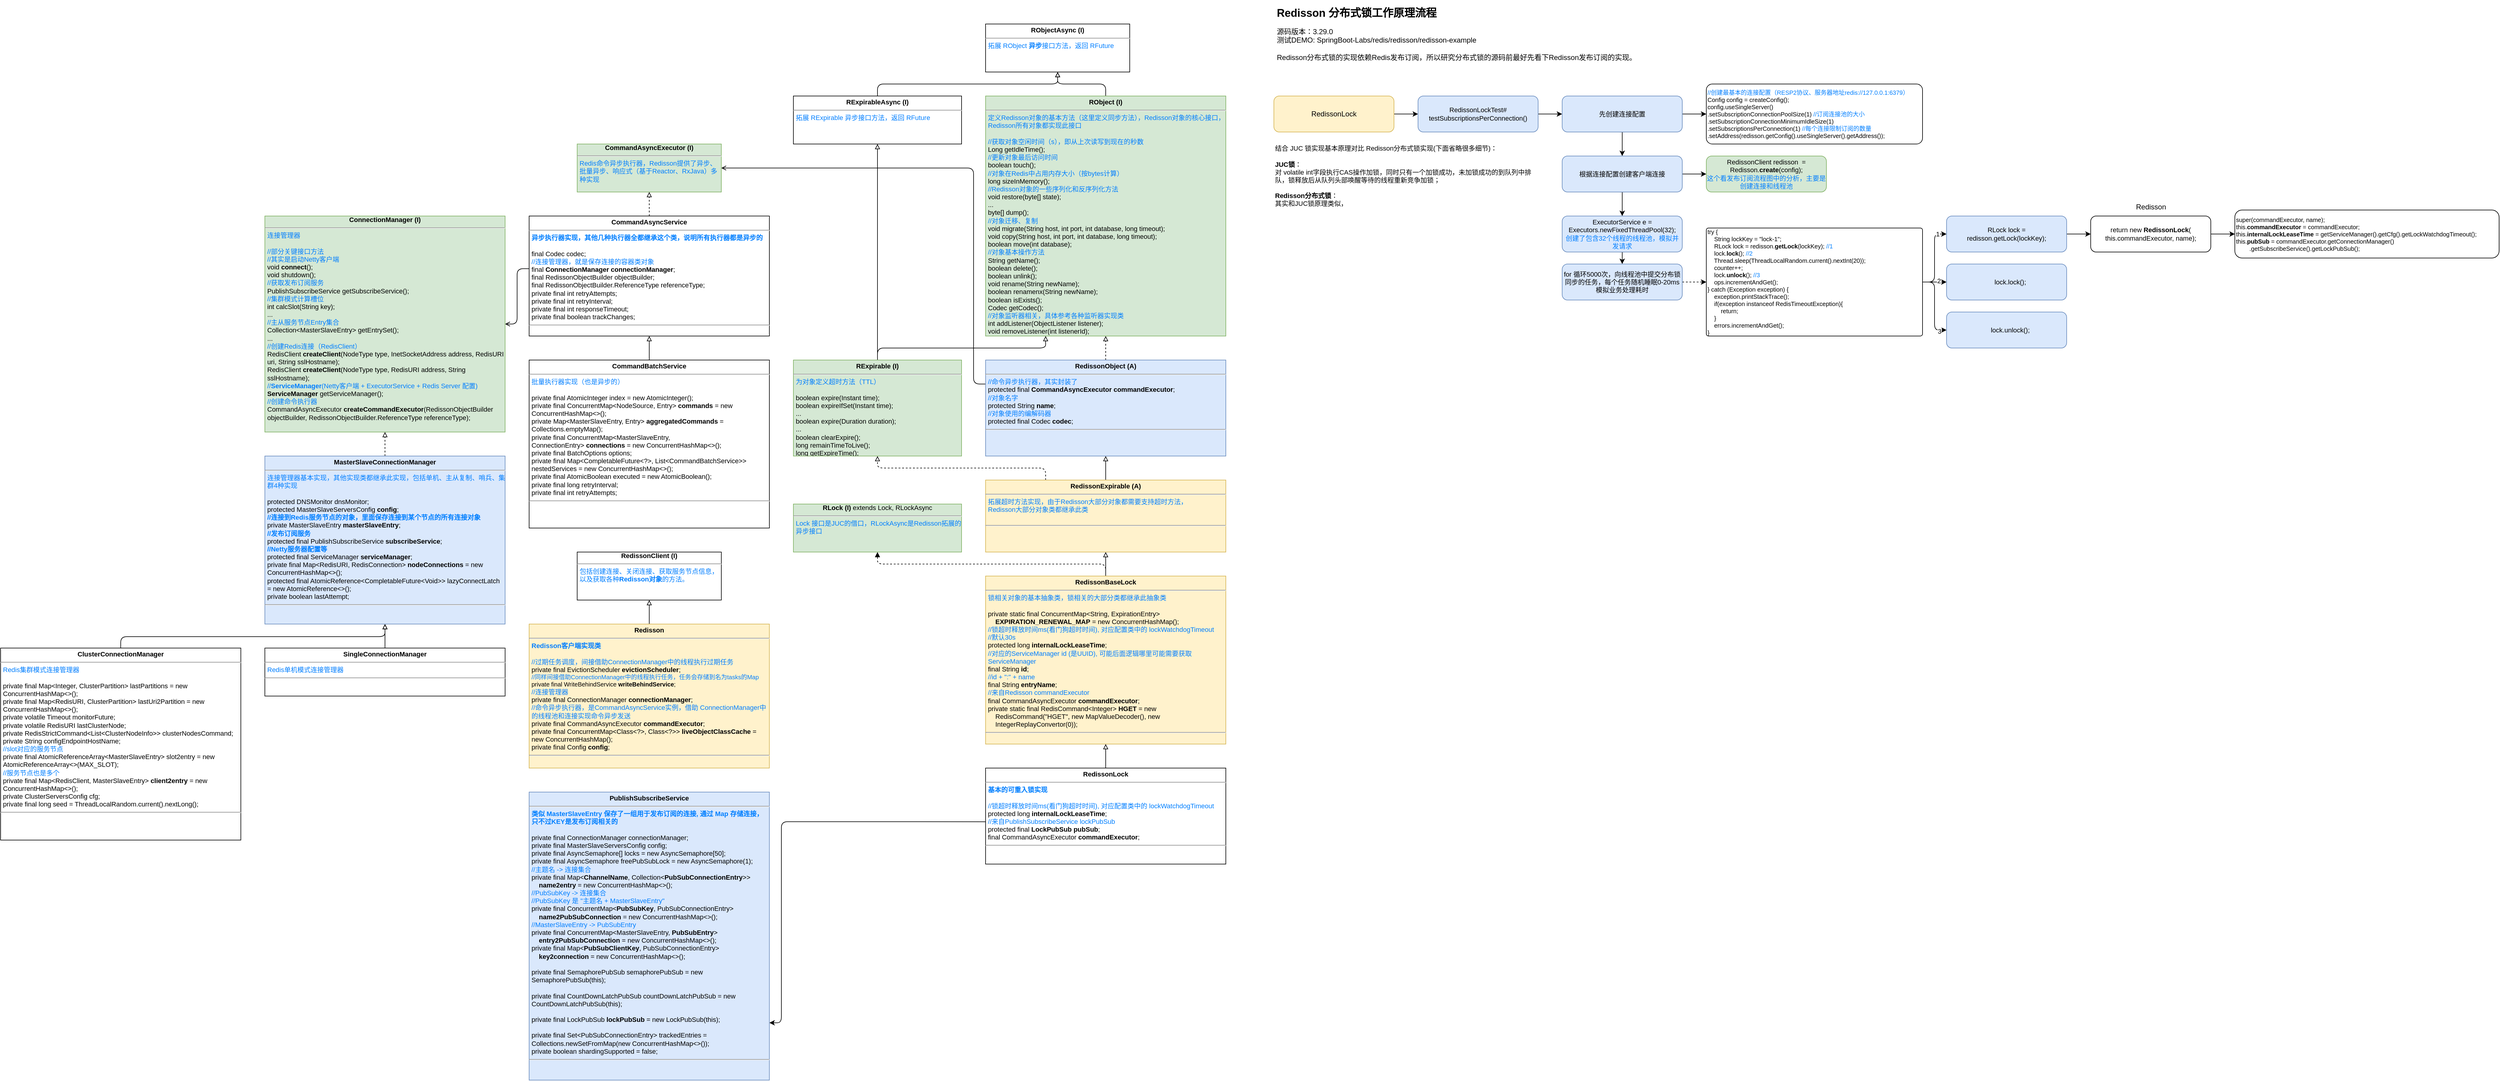 <mxfile version="21.6.5" type="device">
  <diagram name="第 1 页" id="BnpH6MyAiMC-jk9W1z5V">
    <mxGraphModel dx="3676" dy="733" grid="1" gridSize="10" guides="1" tooltips="1" connect="1" arrows="1" fold="1" page="1" pageScale="1" pageWidth="827" pageHeight="1169" math="0" shadow="0">
      <root>
        <mxCell id="0" />
        <mxCell id="1" parent="0" />
        <mxCell id="dfN3vujWDwPQzVs5uhvx-1" value="&lt;h1 style=&quot;font-size: 18px;&quot;&gt;&lt;font style=&quot;font-size: 18px;&quot;&gt;Redisson 分布式锁工作原理流程&lt;/font&gt;&lt;/h1&gt;&lt;div style=&quot;font-size: 12px;&quot;&gt;&lt;div style=&quot;&quot;&gt;&lt;font style=&quot;font-size: 12px;&quot;&gt;源码版本：3.29.0&lt;/font&gt;&lt;/div&gt;&lt;/div&gt;&lt;div style=&quot;font-size: 12px;&quot;&gt;测试DEMO: SpringBoot-Labs/redis/redisson/redisson-exampl&lt;span style=&quot;background-color: initial;&quot;&gt;e&lt;/span&gt;&lt;/div&gt;&lt;div style=&quot;font-size: 12px;&quot;&gt;&lt;span style=&quot;background-color: initial;&quot;&gt;&lt;br&gt;&lt;/span&gt;&lt;/div&gt;&lt;div style=&quot;font-size: 12px;&quot;&gt;&lt;span style=&quot;background-color: initial;&quot;&gt;Redisson分布式锁的实现依赖Redis发布订阅，所以研究分布式锁的源码前最好先看下Redisson发布订阅的实现。&lt;/span&gt;&lt;/div&gt;" style="text;html=1;strokeColor=none;fillColor=none;spacing=5;spacingTop=-20;whiteSpace=wrap;overflow=hidden;rounded=0;fontSize=16;" parent="1" vertex="1">
          <mxGeometry x="40" y="10" width="680" height="110" as="geometry" />
        </mxCell>
        <mxCell id="IO7cbxsnxIBy7bkgTzKg-3" value="" style="edgeStyle=orthogonalEdgeStyle;rounded=1;orthogonalLoop=1;jettySize=auto;html=1;fontSize=11;" parent="1" source="IO7cbxsnxIBy7bkgTzKg-1" target="IO7cbxsnxIBy7bkgTzKg-2" edge="1">
          <mxGeometry relative="1" as="geometry" />
        </mxCell>
        <mxCell id="IO7cbxsnxIBy7bkgTzKg-1" value="RedissonLock" style="rounded=1;whiteSpace=wrap;html=1;fillColor=#fff2cc;strokeColor=#d6b656;fontSize=12;" parent="1" vertex="1">
          <mxGeometry x="40" y="160" width="200" height="60" as="geometry" />
        </mxCell>
        <mxCell id="IO7cbxsnxIBy7bkgTzKg-5" value="" style="edgeStyle=orthogonalEdgeStyle;rounded=1;orthogonalLoop=1;jettySize=auto;html=1;" parent="1" source="IO7cbxsnxIBy7bkgTzKg-2" target="IO7cbxsnxIBy7bkgTzKg-4" edge="1">
          <mxGeometry relative="1" as="geometry" />
        </mxCell>
        <mxCell id="IO7cbxsnxIBy7bkgTzKg-2" value="RedissonLockTest#&lt;br style=&quot;font-size: 11px;&quot;&gt;testSubscriptionsPerConnection()" style="rounded=1;whiteSpace=wrap;html=1;fontSize=11;fillColor=#dae8fc;strokeColor=#6c8ebf;" parent="1" vertex="1">
          <mxGeometry x="280" y="160" width="200" height="60" as="geometry" />
        </mxCell>
        <mxCell id="IO7cbxsnxIBy7bkgTzKg-7" value="" style="edgeStyle=orthogonalEdgeStyle;rounded=1;orthogonalLoop=1;jettySize=auto;html=1;" parent="1" source="IO7cbxsnxIBy7bkgTzKg-4" target="IO7cbxsnxIBy7bkgTzKg-6" edge="1">
          <mxGeometry relative="1" as="geometry" />
        </mxCell>
        <mxCell id="IO7cbxsnxIBy7bkgTzKg-9" value="" style="edgeStyle=orthogonalEdgeStyle;rounded=1;orthogonalLoop=1;jettySize=auto;html=1;" parent="1" source="IO7cbxsnxIBy7bkgTzKg-4" target="IO7cbxsnxIBy7bkgTzKg-8" edge="1">
          <mxGeometry relative="1" as="geometry" />
        </mxCell>
        <mxCell id="IO7cbxsnxIBy7bkgTzKg-4" value="先创建连接配置" style="rounded=1;whiteSpace=wrap;html=1;fontSize=11;fillColor=#dae8fc;strokeColor=#6c8ebf;" parent="1" vertex="1">
          <mxGeometry x="520" y="160" width="200" height="60" as="geometry" />
        </mxCell>
        <mxCell id="IO7cbxsnxIBy7bkgTzKg-13" value="" style="edgeStyle=orthogonalEdgeStyle;rounded=1;orthogonalLoop=1;jettySize=auto;html=1;" parent="1" source="IO7cbxsnxIBy7bkgTzKg-6" target="IO7cbxsnxIBy7bkgTzKg-12" edge="1">
          <mxGeometry relative="1" as="geometry" />
        </mxCell>
        <mxCell id="IO7cbxsnxIBy7bkgTzKg-15" value="" style="edgeStyle=orthogonalEdgeStyle;rounded=1;orthogonalLoop=1;jettySize=auto;html=1;" parent="1" source="IO7cbxsnxIBy7bkgTzKg-6" target="IO7cbxsnxIBy7bkgTzKg-14" edge="1">
          <mxGeometry relative="1" as="geometry" />
        </mxCell>
        <mxCell id="IO7cbxsnxIBy7bkgTzKg-6" value="根据连接配置创建客户端连接" style="rounded=1;whiteSpace=wrap;html=1;fontSize=11;fillColor=#dae8fc;strokeColor=#6c8ebf;" parent="1" vertex="1">
          <mxGeometry x="520" y="260" width="200" height="60" as="geometry" />
        </mxCell>
        <mxCell id="IO7cbxsnxIBy7bkgTzKg-8" value="&lt;div style=&quot;font-size: 10px;&quot;&gt;&lt;font color=&quot;#007fff&quot;&gt;//创建最基本的连接配置（RESP2协议、服务器地址redis://127.0.0.1:6379）&lt;/font&gt;&lt;/div&gt;&lt;div style=&quot;font-size: 10px;&quot;&gt;Config config = createConfig();&amp;nbsp;&lt;/div&gt;&lt;div style=&quot;font-size: 10px;&quot;&gt;config.useSingleServer()&lt;/div&gt;&lt;div style=&quot;font-size: 10px;&quot;&gt;.setSubscriptionConnectionPoolSize(1) &lt;font color=&quot;#007fff&quot;&gt;//订阅连接池的大小&lt;/font&gt;&lt;/div&gt;&lt;div style=&quot;font-size: 10px;&quot;&gt;.setSubscriptionConnectionMinimumIdleSize(1)&lt;/div&gt;&lt;div style=&quot;font-size: 10px;&quot;&gt;.setSubscriptionsPerConnection(1) &lt;font color=&quot;#007fff&quot;&gt;//每个连接限制订阅的数量&lt;/font&gt;&lt;/div&gt;&lt;div style=&quot;font-size: 10px;&quot;&gt;.setAddress(redisson.getConfig().useSingleServer().getAddress());&lt;/div&gt;" style="rounded=1;whiteSpace=wrap;html=1;fontSize=10;align=left;arcSize=10;" parent="1" vertex="1">
          <mxGeometry x="760" y="140" width="360" height="100" as="geometry" />
        </mxCell>
        <mxCell id="IO7cbxsnxIBy7bkgTzKg-12" value="RedissonClient redisson&amp;nbsp; = Redisson.&lt;b&gt;create&lt;/b&gt;(config);&lt;br&gt;&lt;font color=&quot;#007fff&quot;&gt;这个看发布订阅流程图中的分析，主要是创建连接和线程池&lt;/font&gt;" style="rounded=1;whiteSpace=wrap;html=1;fontSize=11;fillColor=#d5e8d4;strokeColor=#82b366;" parent="1" vertex="1">
          <mxGeometry x="760" y="260" width="200" height="60" as="geometry" />
        </mxCell>
        <mxCell id="IO7cbxsnxIBy7bkgTzKg-17" value="" style="edgeStyle=orthogonalEdgeStyle;rounded=1;orthogonalLoop=1;jettySize=auto;html=1;" parent="1" source="IO7cbxsnxIBy7bkgTzKg-14" target="IO7cbxsnxIBy7bkgTzKg-16" edge="1">
          <mxGeometry relative="1" as="geometry" />
        </mxCell>
        <mxCell id="IO7cbxsnxIBy7bkgTzKg-14" value="ExecutorService e = Executors.newFixedThreadPool(32);&lt;br&gt;&lt;font color=&quot;#007fff&quot;&gt;创建了包含32个线程的线程池，模拟并发请求&lt;/font&gt;" style="rounded=1;whiteSpace=wrap;html=1;fontSize=11;fillColor=#dae8fc;strokeColor=#6c8ebf;" parent="1" vertex="1">
          <mxGeometry x="520" y="360" width="200" height="60" as="geometry" />
        </mxCell>
        <mxCell id="IO7cbxsnxIBy7bkgTzKg-19" style="edgeStyle=orthogonalEdgeStyle;rounded=1;orthogonalLoop=1;jettySize=auto;html=1;exitX=1;exitY=0.5;exitDx=0;exitDy=0;dashed=1;" parent="1" source="IO7cbxsnxIBy7bkgTzKg-16" target="IO7cbxsnxIBy7bkgTzKg-18" edge="1">
          <mxGeometry relative="1" as="geometry" />
        </mxCell>
        <mxCell id="IO7cbxsnxIBy7bkgTzKg-16" value="for 循环5000次，向线程池中提交分布锁同步的任务，每个任务随机睡眠0-20ms模拟业务处理耗时" style="rounded=1;whiteSpace=wrap;html=1;fontSize=11;fillColor=#dae8fc;strokeColor=#6c8ebf;" parent="1" vertex="1">
          <mxGeometry x="520" y="440" width="200" height="60" as="geometry" />
        </mxCell>
        <mxCell id="IO7cbxsnxIBy7bkgTzKg-21" value="" style="edgeStyle=orthogonalEdgeStyle;rounded=1;orthogonalLoop=1;jettySize=auto;html=1;" parent="1" source="IO7cbxsnxIBy7bkgTzKg-18" target="IO7cbxsnxIBy7bkgTzKg-22" edge="1">
          <mxGeometry relative="1" as="geometry">
            <mxPoint x="1160" y="470" as="targetPoint" />
          </mxGeometry>
        </mxCell>
        <mxCell id="IO7cbxsnxIBy7bkgTzKg-27" value="1" style="edgeLabel;html=1;align=center;verticalAlign=middle;resizable=0;points=[];" parent="IO7cbxsnxIBy7bkgTzKg-21" vertex="1" connectable="0">
          <mxGeometry x="0.75" relative="1" as="geometry">
            <mxPoint as="offset" />
          </mxGeometry>
        </mxCell>
        <mxCell id="IO7cbxsnxIBy7bkgTzKg-25" style="edgeStyle=orthogonalEdgeStyle;rounded=1;orthogonalLoop=1;jettySize=auto;html=1;exitX=1;exitY=0.5;exitDx=0;exitDy=0;entryX=0;entryY=0.5;entryDx=0;entryDy=0;" parent="1" source="IO7cbxsnxIBy7bkgTzKg-18" target="IO7cbxsnxIBy7bkgTzKg-23" edge="1">
          <mxGeometry relative="1" as="geometry" />
        </mxCell>
        <mxCell id="IO7cbxsnxIBy7bkgTzKg-28" value="2" style="edgeLabel;html=1;align=center;verticalAlign=middle;resizable=0;points=[];" parent="IO7cbxsnxIBy7bkgTzKg-25" vertex="1" connectable="0">
          <mxGeometry x="0.35" y="2" relative="1" as="geometry">
            <mxPoint as="offset" />
          </mxGeometry>
        </mxCell>
        <mxCell id="IO7cbxsnxIBy7bkgTzKg-26" style="edgeStyle=orthogonalEdgeStyle;rounded=1;orthogonalLoop=1;jettySize=auto;html=1;exitX=1;exitY=0.5;exitDx=0;exitDy=0;" parent="1" source="IO7cbxsnxIBy7bkgTzKg-18" target="IO7cbxsnxIBy7bkgTzKg-24" edge="1">
          <mxGeometry relative="1" as="geometry" />
        </mxCell>
        <mxCell id="IO7cbxsnxIBy7bkgTzKg-29" value="3" style="edgeLabel;html=1;align=center;verticalAlign=middle;resizable=0;points=[];" parent="IO7cbxsnxIBy7bkgTzKg-26" vertex="1" connectable="0">
          <mxGeometry x="0.8" y="-2" relative="1" as="geometry">
            <mxPoint as="offset" />
          </mxGeometry>
        </mxCell>
        <mxCell id="IO7cbxsnxIBy7bkgTzKg-18" value="&lt;div style=&quot;font-size: 10px;&quot;&gt;try {&lt;/div&gt;&lt;div style=&quot;font-size: 10px;&quot;&gt;&lt;span style=&quot;background-color: initial;&quot;&gt;&amp;nbsp; &amp;nbsp; String lockKey = &quot;lock-1&quot;;&lt;/span&gt;&lt;br&gt;&lt;/div&gt;&lt;div style=&quot;font-size: 10px;&quot;&gt;&amp;nbsp; &amp;nbsp; RLock lock = redisson.&lt;b&gt;getLock&lt;/b&gt;(lockKey); &lt;font color=&quot;#007fff&quot;&gt;//1&lt;/font&gt;&lt;/div&gt;&lt;div style=&quot;font-size: 10px;&quot;&gt;&amp;nbsp; &amp;nbsp; lock.&lt;b&gt;lock&lt;/b&gt;(); &lt;font color=&quot;#007fff&quot;&gt;//2&lt;/font&gt;&lt;/div&gt;&lt;div style=&quot;font-size: 10px;&quot;&gt;&amp;nbsp; &amp;nbsp; Thread.sleep(ThreadLocalRandom.current().nextInt(20));&lt;/div&gt;&lt;div style=&quot;font-size: 10px;&quot;&gt;&amp;nbsp; &amp;nbsp; counter++;&lt;/div&gt;&lt;div style=&quot;font-size: 10px;&quot;&gt;&amp;nbsp; &amp;nbsp; lock.&lt;b&gt;unlock&lt;/b&gt;(); &lt;font color=&quot;#007fff&quot;&gt;//3&lt;/font&gt;&lt;/div&gt;&lt;div style=&quot;font-size: 10px;&quot;&gt;&amp;nbsp; &amp;nbsp; ops.incrementAndGet();&lt;/div&gt;&lt;div style=&quot;font-size: 10px;&quot;&gt;} catch (Exception exception) {&lt;/div&gt;&lt;div style=&quot;font-size: 10px;&quot;&gt;&amp;nbsp; &amp;nbsp; exception.printStackTrace();&lt;/div&gt;&lt;div style=&quot;font-size: 10px;&quot;&gt;&amp;nbsp; &amp;nbsp; if(exception instanceof RedisTimeoutException){&lt;/div&gt;&lt;div style=&quot;font-size: 10px;&quot;&gt;&amp;nbsp; &amp;nbsp; &amp;nbsp; &amp;nbsp; return;&lt;/div&gt;&lt;div style=&quot;font-size: 10px;&quot;&gt;&amp;nbsp; &amp;nbsp; }&lt;/div&gt;&lt;div style=&quot;font-size: 10px;&quot;&gt;&amp;nbsp; &amp;nbsp; errors.incrementAndGet();&lt;/div&gt;&lt;div style=&quot;font-size: 10px;&quot;&gt;}&lt;/div&gt;" style="rounded=1;whiteSpace=wrap;html=1;fontSize=10;align=left;arcSize=2;" parent="1" vertex="1">
          <mxGeometry x="760" y="380" width="360" height="180" as="geometry" />
        </mxCell>
        <mxCell id="IO7cbxsnxIBy7bkgTzKg-33" value="" style="edgeStyle=orthogonalEdgeStyle;rounded=1;orthogonalLoop=1;jettySize=auto;html=1;" parent="1" source="IO7cbxsnxIBy7bkgTzKg-22" target="IO7cbxsnxIBy7bkgTzKg-32" edge="1">
          <mxGeometry relative="1" as="geometry" />
        </mxCell>
        <mxCell id="IO7cbxsnxIBy7bkgTzKg-22" value="&lt;div&gt;RLock lock = redisson.getLock(lockKey);&lt;/div&gt;" style="rounded=1;whiteSpace=wrap;html=1;fontSize=11;fillColor=#dae8fc;strokeColor=#6c8ebf;" parent="1" vertex="1">
          <mxGeometry x="1160" y="360" width="200" height="60" as="geometry" />
        </mxCell>
        <mxCell id="IO7cbxsnxIBy7bkgTzKg-23" value="&lt;div&gt;&amp;nbsp; &amp;nbsp; lock.lock();&lt;/div&gt;" style="rounded=1;whiteSpace=wrap;html=1;fontSize=11;fillColor=#dae8fc;strokeColor=#6c8ebf;" parent="1" vertex="1">
          <mxGeometry x="1160" y="440" width="200" height="60" as="geometry" />
        </mxCell>
        <mxCell id="IO7cbxsnxIBy7bkgTzKg-24" value="&lt;div&gt;&amp;nbsp; &amp;nbsp; lock.un&lt;span style=&quot;background-color: initial;&quot;&gt;lock();&lt;/span&gt;&lt;/div&gt;" style="rounded=1;whiteSpace=wrap;html=1;fontSize=11;fillColor=#dae8fc;strokeColor=#6c8ebf;" parent="1" vertex="1">
          <mxGeometry x="1160" y="520" width="200" height="60" as="geometry" />
        </mxCell>
        <mxCell id="dYNV18oPOYucMmK5HlVg-15" value="" style="edgeStyle=orthogonalEdgeStyle;rounded=0;orthogonalLoop=1;jettySize=auto;html=1;" edge="1" parent="1" source="IO7cbxsnxIBy7bkgTzKg-32" target="dYNV18oPOYucMmK5HlVg-14">
          <mxGeometry relative="1" as="geometry" />
        </mxCell>
        <mxCell id="IO7cbxsnxIBy7bkgTzKg-32" value="&lt;div&gt;return new &lt;b&gt;RedissonLock&lt;/b&gt;(&lt;br&gt;this.commandExecutor, name);&lt;/div&gt;" style="rounded=1;whiteSpace=wrap;html=1;fontSize=11;" parent="1" vertex="1">
          <mxGeometry x="1400" y="360" width="200" height="60" as="geometry" />
        </mxCell>
        <mxCell id="UIfJx8McfHb-EtYyFKPk-24" style="edgeStyle=orthogonalEdgeStyle;rounded=1;orthogonalLoop=1;jettySize=auto;html=1;exitX=0.5;exitY=0;exitDx=0;exitDy=0;endArrow=block;endFill=0;" parent="1" source="IO7cbxsnxIBy7bkgTzKg-34" target="IO7cbxsnxIBy7bkgTzKg-36" edge="1">
          <mxGeometry relative="1" as="geometry" />
        </mxCell>
        <mxCell id="dYNV18oPOYucMmK5HlVg-13" style="edgeStyle=orthogonalEdgeStyle;rounded=1;orthogonalLoop=1;jettySize=auto;html=1;exitX=0.5;exitY=0;exitDx=0;exitDy=0;entryX=0.5;entryY=1;entryDx=0;entryDy=0;dashed=1;endArrow=block;endFill=1;" edge="1" parent="1" source="IO7cbxsnxIBy7bkgTzKg-34" target="dYNV18oPOYucMmK5HlVg-12">
          <mxGeometry relative="1" as="geometry" />
        </mxCell>
        <mxCell id="IO7cbxsnxIBy7bkgTzKg-34" value="&lt;p style=&quot;margin: 4px 0px 0px; text-align: center; font-size: 11px;&quot;&gt;&lt;b style=&quot;font-size: 11px;&quot;&gt;RedissonBaseLock&lt;/b&gt;&lt;br style=&quot;font-size: 11px;&quot;&gt;&lt;/p&gt;&lt;hr style=&quot;font-size: 11px;&quot;&gt;&lt;p style=&quot;margin: 0px 0px 0px 4px; font-size: 11px;&quot;&gt;&lt;font color=&quot;#007fff&quot;&gt;锁相关对象的基本抽象类，锁相关的大部分类都继承此抽象类&lt;/font&gt;&lt;/p&gt;&lt;p style=&quot;margin: 0px 0px 0px 4px; font-size: 11px;&quot;&gt;&lt;br&gt;&lt;/p&gt;&lt;p style=&quot;margin: 0px 0px 0px 4px; font-size: 11px;&quot;&gt;private static final ConcurrentMap&amp;lt;String, ExpirationEntry&amp;gt; &lt;span style=&quot;&quot;&gt;&lt;span style=&quot;&quot;&gt;&amp;nbsp;&amp;nbsp;&amp;nbsp;&amp;nbsp;&lt;/span&gt;&lt;/span&gt;&lt;b&gt;EXPIRATION_RENEWAL_MAP&lt;/b&gt; = new ConcurrentHashMap();&lt;/p&gt;&lt;p style=&quot;margin: 0px 0px 0px 4px;&quot;&gt;&lt;font color=&quot;#007fff&quot;&gt;//锁超时释放时间ms(看门狗超时时间), 对应配置类中的 lockWatchdogTimeout&lt;/font&gt;&lt;/p&gt;&lt;p style=&quot;margin: 0px 0px 0px 4px;&quot;&gt;&lt;font color=&quot;#007fff&quot;&gt;//默认30s&lt;/font&gt;&lt;/p&gt;&lt;p style=&quot;margin: 0px 0px 0px 4px; font-size: 11px;&quot;&gt;protected long &lt;b&gt;internalLockLeaseTime&lt;/b&gt;;&lt;/p&gt;&lt;p style=&quot;margin: 0px 0px 0px 4px; font-size: 11px;&quot;&gt;&lt;font color=&quot;#007fff&quot;&gt;//对应的ServiceManager id (是UUID), 可能后面逻辑哪里可能需要获取ServiceManager&lt;/font&gt;&lt;/p&gt;&lt;p style=&quot;margin: 0px 0px 0px 4px; font-size: 11px;&quot;&gt;final String &lt;b&gt;id&lt;/b&gt;;&lt;/p&gt;&lt;p style=&quot;margin: 0px 0px 0px 4px; font-size: 11px;&quot;&gt;&lt;font color=&quot;#007fff&quot;&gt;//id + &quot;:&quot; + name&lt;/font&gt;&lt;/p&gt;&lt;p style=&quot;margin: 0px 0px 0px 4px; font-size: 11px;&quot;&gt;final String &lt;b&gt;entryName&lt;/b&gt;;&lt;/p&gt;&lt;p style=&quot;margin: 0px 0px 0px 4px; font-size: 11px;&quot;&gt;&lt;font color=&quot;#007fff&quot;&gt;//来自Redisson commandExecutor&lt;/font&gt;&lt;/p&gt;&lt;p style=&quot;margin: 0px 0px 0px 4px; font-size: 11px;&quot;&gt;final CommandAsyncExecutor &lt;b&gt;commandExecutor&lt;/b&gt;;&lt;/p&gt;&lt;p style=&quot;margin: 0px 0px 0px 4px; font-size: 11px;&quot;&gt;private static final RedisCommand&amp;lt;Integer&amp;gt; &lt;b&gt;HGET&lt;/b&gt; = new &lt;span style=&quot;&quot;&gt;&lt;span style=&quot;&quot;&gt;&amp;nbsp;&amp;nbsp;&amp;nbsp;&amp;nbsp;&lt;/span&gt;&lt;/span&gt;RedisCommand(&quot;HGET&quot;, new MapValueDecoder(), new &lt;span style=&quot;&quot;&gt;&lt;span style=&quot;&quot;&gt;&amp;nbsp;&amp;nbsp;&amp;nbsp;&amp;nbsp;&lt;/span&gt;&lt;/span&gt;IntegerReplayConvertor(0));&lt;/p&gt;&lt;hr style=&quot;font-size: 11px;&quot;&gt;&lt;p style=&quot;margin: 0px 0px 0px 4px; font-size: 11px;&quot;&gt;&lt;br style=&quot;font-size: 11px;&quot;&gt;&lt;/p&gt;" style="verticalAlign=top;align=left;overflow=fill;fontSize=11;fontFamily=Helvetica;html=1;whiteSpace=wrap;fillColor=#fff2cc;strokeColor=#d6b656;" parent="1" vertex="1">
          <mxGeometry x="-440" y="960" width="400" height="280" as="geometry" />
        </mxCell>
        <mxCell id="UIfJx8McfHb-EtYyFKPk-25" style="edgeStyle=orthogonalEdgeStyle;rounded=1;orthogonalLoop=1;jettySize=auto;html=1;exitX=0.5;exitY=0;exitDx=0;exitDy=0;endArrow=block;endFill=0;" parent="1" source="IO7cbxsnxIBy7bkgTzKg-35" target="IO7cbxsnxIBy7bkgTzKg-34" edge="1">
          <mxGeometry relative="1" as="geometry" />
        </mxCell>
        <mxCell id="dYNV18oPOYucMmK5HlVg-17" style="edgeStyle=orthogonalEdgeStyle;rounded=1;orthogonalLoop=1;jettySize=auto;html=1;exitX=0.004;exitY=0.559;exitDx=0;exitDy=0;entryX=1;entryY=0.801;entryDx=0;entryDy=0;entryPerimeter=0;exitPerimeter=0;" edge="1" parent="1" source="IO7cbxsnxIBy7bkgTzKg-35" target="dYNV18oPOYucMmK5HlVg-16">
          <mxGeometry relative="1" as="geometry">
            <Array as="points">
              <mxPoint x="-780" y="1369" />
              <mxPoint x="-780" y="1705" />
            </Array>
          </mxGeometry>
        </mxCell>
        <mxCell id="IO7cbxsnxIBy7bkgTzKg-35" value="&lt;p style=&quot;margin: 4px 0px 0px; text-align: center; font-size: 11px;&quot;&gt;&lt;b style=&quot;font-size: 11px;&quot;&gt;RedissonLock&lt;/b&gt;&lt;br style=&quot;font-size: 11px;&quot;&gt;&lt;/p&gt;&lt;hr style=&quot;font-size: 11px;&quot;&gt;&lt;p style=&quot;margin: 0px 0px 0px 4px; font-size: 11px;&quot;&gt;&lt;font color=&quot;#007fff&quot;&gt;&lt;b&gt;基本的可重入锁实现&lt;/b&gt;&lt;/font&gt;&lt;/p&gt;&lt;p style=&quot;margin: 0px 0px 0px 4px; font-size: 11px;&quot;&gt;&lt;br&gt;&lt;/p&gt;&lt;p style=&quot;margin: 0px 0px 0px 4px;&quot;&gt;&lt;font color=&quot;#007fff&quot;&gt;//锁超时释放时间ms(看门狗超时时间), 对应配置类中的 lockWatchdogTimeout&lt;/font&gt;&lt;/p&gt;&lt;p style=&quot;margin: 0px 0px 0px 4px; font-size: 11px;&quot;&gt;protected long &lt;b style=&quot;background-color: initial;&quot;&gt;internalLockLeaseTime&lt;/b&gt;&lt;span style=&quot;background-color: initial;&quot;&gt;;&lt;/span&gt;&lt;br&gt;&lt;/p&gt;&lt;p style=&quot;margin: 0px 0px 0px 4px; font-size: 11px;&quot;&gt;&lt;span style=&quot;background-color: initial;&quot;&gt;&lt;font color=&quot;#007fff&quot;&gt;//来自PublishSubscribeService lockPubSub&lt;/font&gt;&lt;/span&gt;&lt;/p&gt;&lt;p style=&quot;margin: 0px 0px 0px 4px; font-size: 11px;&quot;&gt;protected final &lt;b&gt;LockPubSub&lt;/b&gt; &lt;b&gt;pubSub&lt;/b&gt;;&lt;/p&gt;&lt;p style=&quot;margin: 0px 0px 0px 4px; font-size: 11px;&quot;&gt;final CommandAsyncExecutor &lt;b&gt;commandExecutor&lt;/b&gt;;&lt;/p&gt;&lt;hr style=&quot;font-size: 11px;&quot;&gt;&lt;p style=&quot;margin: 0px 0px 0px 4px; font-size: 11px;&quot;&gt;&lt;br style=&quot;font-size: 11px;&quot;&gt;&lt;/p&gt;" style="verticalAlign=top;align=left;overflow=fill;fontSize=11;fontFamily=Helvetica;html=1;whiteSpace=wrap;" parent="1" vertex="1">
          <mxGeometry x="-440" y="1280" width="400" height="160" as="geometry" />
        </mxCell>
        <mxCell id="UIfJx8McfHb-EtYyFKPk-6" style="edgeStyle=orthogonalEdgeStyle;rounded=1;orthogonalLoop=1;jettySize=auto;html=1;exitX=0.5;exitY=0;exitDx=0;exitDy=0;entryX=0.5;entryY=1;entryDx=0;entryDy=0;endArrow=block;endFill=0;fontSize=11;" parent="1" source="IO7cbxsnxIBy7bkgTzKg-36" target="IO7cbxsnxIBy7bkgTzKg-37" edge="1">
          <mxGeometry relative="1" as="geometry" />
        </mxCell>
        <mxCell id="UIfJx8McfHb-EtYyFKPk-7" style="edgeStyle=orthogonalEdgeStyle;rounded=1;orthogonalLoop=1;jettySize=auto;html=1;exitX=0.25;exitY=0;exitDx=0;exitDy=0;endArrow=block;endFill=0;dashed=1;fontSize=11;entryX=0.5;entryY=1;entryDx=0;entryDy=0;" parent="1" source="IO7cbxsnxIBy7bkgTzKg-36" target="IO7cbxsnxIBy7bkgTzKg-42" edge="1">
          <mxGeometry relative="1" as="geometry">
            <Array as="points">
              <mxPoint x="-340" y="780" />
              <mxPoint x="-620" y="780" />
            </Array>
          </mxGeometry>
        </mxCell>
        <mxCell id="IO7cbxsnxIBy7bkgTzKg-36" value="&lt;p style=&quot;margin: 4px 0px 0px; text-align: center; font-size: 11px;&quot;&gt;&lt;b style=&quot;font-size: 11px;&quot;&gt;RedissonExpirable (A)&lt;/b&gt;&lt;br style=&quot;font-size: 11px;&quot;&gt;&lt;/p&gt;&lt;hr style=&quot;font-size: 11px;&quot;&gt;&lt;p style=&quot;margin: 0px 0px 0px 4px; font-size: 11px;&quot;&gt;&lt;span style=&quot;color: rgb(0, 127, 255); background-color: initial;&quot;&gt;拓展超时方法实现，由于Redisson大部分对象都需要支持超时方法，&lt;/span&gt;&lt;/p&gt;&lt;p style=&quot;margin: 0px 0px 0px 4px; font-size: 11px;&quot;&gt;&lt;span style=&quot;color: rgb(0, 127, 255); background-color: initial;&quot;&gt;Redisson大部分对象类都继承此类&lt;/span&gt;&lt;/p&gt;&lt;div style=&quot;font-size: 11px;&quot;&gt;&lt;br style=&quot;font-size: 11px;&quot;&gt;&lt;/div&gt;&lt;hr style=&quot;font-size: 11px;&quot;&gt;&lt;p style=&quot;margin: 0px 0px 0px 4px; font-size: 11px;&quot;&gt;&lt;br style=&quot;font-size: 11px;&quot;&gt;&lt;/p&gt;" style="verticalAlign=top;align=left;overflow=fill;fontSize=11;fontFamily=Helvetica;html=1;whiteSpace=wrap;fillColor=#fff2cc;strokeColor=#d6b656;" parent="1" vertex="1">
          <mxGeometry x="-440" y="800" width="400" height="120" as="geometry" />
        </mxCell>
        <mxCell id="UIfJx8McfHb-EtYyFKPk-5" style="edgeStyle=orthogonalEdgeStyle;rounded=1;orthogonalLoop=1;jettySize=auto;html=1;exitX=0.5;exitY=0;exitDx=0;exitDy=0;endArrow=block;endFill=0;dashed=1;fontSize=11;" parent="1" source="IO7cbxsnxIBy7bkgTzKg-37" target="IO7cbxsnxIBy7bkgTzKg-39" edge="1">
          <mxGeometry relative="1" as="geometry" />
        </mxCell>
        <mxCell id="UIfJx8McfHb-EtYyFKPk-12" style="edgeStyle=orthogonalEdgeStyle;rounded=1;orthogonalLoop=1;jettySize=auto;html=1;exitX=0;exitY=0.25;exitDx=0;exitDy=0;entryX=1;entryY=0.5;entryDx=0;entryDy=0;endArrow=open;endFill=0;" parent="1" source="IO7cbxsnxIBy7bkgTzKg-37" target="UIfJx8McfHb-EtYyFKPk-9" edge="1">
          <mxGeometry relative="1" as="geometry">
            <Array as="points">
              <mxPoint x="-460" y="640" />
              <mxPoint x="-460" y="280" />
            </Array>
          </mxGeometry>
        </mxCell>
        <mxCell id="IO7cbxsnxIBy7bkgTzKg-37" value="&lt;p style=&quot;margin: 4px 0px 0px; text-align: center; font-size: 11px;&quot;&gt;&lt;b style=&quot;font-size: 11px;&quot;&gt;RedissonObject (A)&lt;/b&gt;&lt;br style=&quot;font-size: 11px;&quot;&gt;&lt;/p&gt;&lt;hr style=&quot;font-size: 11px;&quot;&gt;&lt;p style=&quot;margin: 0px 0px 0px 4px; font-size: 11px;&quot;&gt;&lt;font color=&quot;#007fff&quot;&gt;//命令异步执行器，其实封装了&lt;/font&gt;&lt;/p&gt;&lt;p style=&quot;margin: 0px 0px 0px 4px; font-size: 11px;&quot;&gt;protected final &lt;b&gt;CommandAsyncExecutor&lt;/b&gt; &lt;b&gt;commandExecutor&lt;/b&gt;;&lt;/p&gt;&lt;p style=&quot;margin: 0px 0px 0px 4px; font-size: 11px;&quot;&gt;&lt;font color=&quot;#007fff&quot;&gt;//对象名字&lt;/font&gt;&lt;/p&gt;&lt;p style=&quot;margin: 0px 0px 0px 4px; font-size: 11px;&quot;&gt;protected String &lt;b&gt;name&lt;/b&gt;;&lt;/p&gt;&lt;p style=&quot;margin: 0px 0px 0px 4px; font-size: 11px;&quot;&gt;&lt;font color=&quot;#007fff&quot;&gt;//对象使用的编解码器&lt;/font&gt;&lt;/p&gt;&lt;p style=&quot;margin: 0px 0px 0px 4px; font-size: 11px;&quot;&gt;protected final Codec &lt;b&gt;codec&lt;/b&gt;;&lt;/p&gt;&lt;hr style=&quot;font-size: 11px;&quot;&gt;&lt;p style=&quot;margin: 0px 0px 0px 4px; font-size: 11px;&quot;&gt;&lt;br style=&quot;font-size: 11px;&quot;&gt;&lt;/p&gt;" style="verticalAlign=top;align=left;overflow=fill;fontSize=11;fontFamily=Helvetica;html=1;whiteSpace=wrap;fillColor=#dae8fc;strokeColor=#6c8ebf;" parent="1" vertex="1">
          <mxGeometry x="-440" y="600" width="400" height="160" as="geometry" />
        </mxCell>
        <mxCell id="UIfJx8McfHb-EtYyFKPk-3" style="edgeStyle=orthogonalEdgeStyle;rounded=1;orthogonalLoop=1;jettySize=auto;html=1;exitX=0.5;exitY=0;exitDx=0;exitDy=0;entryX=0.5;entryY=1;entryDx=0;entryDy=0;endArrow=block;endFill=0;fontSize=11;" parent="1" source="IO7cbxsnxIBy7bkgTzKg-39" target="IO7cbxsnxIBy7bkgTzKg-40" edge="1">
          <mxGeometry relative="1" as="geometry" />
        </mxCell>
        <mxCell id="IO7cbxsnxIBy7bkgTzKg-39" value="&lt;p style=&quot;margin: 4px 0px 0px; text-align: center; font-size: 11px;&quot;&gt;&lt;b style=&quot;font-size: 11px;&quot;&gt;RObject (I)&lt;/b&gt;&lt;br style=&quot;font-size: 11px;&quot;&gt;&lt;/p&gt;&lt;hr style=&quot;font-size: 11px;&quot;&gt;&lt;p style=&quot;margin: 0px 0px 0px 4px; font-size: 11px;&quot;&gt;&lt;font color=&quot;#007fff&quot;&gt;定义Redisson对象的基本方法（这里定义同步方法），Redisson对象的核心接口，Redisson所有对象都实现此接口&lt;br&gt;&lt;/font&gt;&lt;/p&gt;&lt;p style=&quot;margin: 0px 0px 0px 4px; font-size: 11px;&quot;&gt;&lt;font color=&quot;#007fff&quot;&gt;&lt;br&gt;&lt;/font&gt;&lt;/p&gt;&lt;p style=&quot;margin: 0px 0px 0px 4px; font-size: 11px;&quot;&gt;&lt;font color=&quot;#007fff&quot;&gt;//获取对象空闲时间（s），即从上次读写到现在的秒数&lt;/font&gt;&lt;/p&gt;&lt;p style=&quot;margin: 0px 0px 0px 4px;&quot;&gt;Long getIdleTime();&lt;br&gt;&lt;/p&gt;&lt;p style=&quot;margin: 0px 0px 0px 4px;&quot;&gt;&lt;font color=&quot;#007fff&quot;&gt;//更新对象最后访问时间&lt;/font&gt;&lt;/p&gt;&lt;p style=&quot;margin: 0px 0px 0px 4px;&quot;&gt;boolean touch();&lt;br&gt;&lt;/p&gt;&lt;p style=&quot;margin: 0px 0px 0px 4px;&quot;&gt;&lt;font color=&quot;#007fff&quot;&gt;//对象在Redis中占用内存大小（按bytes计算）&lt;/font&gt;&lt;/p&gt;&lt;p style=&quot;margin: 0px 0px 0px 4px;&quot;&gt;long sizeInMemory();&lt;br&gt;&lt;/p&gt;&lt;p style=&quot;margin: 0px 0px 0px 4px;&quot;&gt;&lt;font color=&quot;#007fff&quot;&gt;//Redisson对象的一些序列化和反序列化方法&lt;/font&gt;&lt;/p&gt;&lt;p style=&quot;margin: 0px 0px 0px 4px;&quot;&gt;void restore(byte[] state);&lt;/p&gt;&lt;p style=&quot;margin: 0px 0px 0px 4px;&quot;&gt;...&lt;/p&gt;&lt;p style=&quot;margin: 0px 0px 0px 4px;&quot;&gt;byte[] dump();&lt;br&gt;&lt;/p&gt;&lt;p style=&quot;margin: 0px 0px 0px 4px;&quot;&gt;&lt;font color=&quot;#007fff&quot;&gt;//对象迁移、复制&lt;/font&gt;&lt;/p&gt;&lt;p style=&quot;margin: 0px 0px 0px 4px;&quot;&gt;void migrate(String host, int port, int database, long timeout);&lt;br&gt;&lt;/p&gt;&lt;p style=&quot;margin: 0px 0px 0px 4px;&quot;&gt;void copy(String host, int port, int database, long timeout);&lt;br&gt;&lt;/p&gt;&lt;p style=&quot;margin: 0px 0px 0px 4px;&quot;&gt;boolean move(int database);&lt;br style=&quot;font-size: 11px;&quot;&gt;&lt;/p&gt;&lt;p style=&quot;margin: 0px 0px 0px 4px;&quot;&gt;&lt;font color=&quot;#007fff&quot;&gt;//对象基本操作方法&lt;/font&gt;&lt;/p&gt;&lt;p style=&quot;margin: 0px 0px 0px 4px;&quot;&gt;String getName();&lt;br&gt;&lt;/p&gt;&lt;p style=&quot;margin: 0px 0px 0px 4px;&quot;&gt;boolean delete();&lt;br&gt;&lt;/p&gt;&lt;p style=&quot;margin: 0px 0px 0px 4px;&quot;&gt;boolean unlink();&lt;br&gt;&lt;/p&gt;&lt;p style=&quot;margin: 0px 0px 0px 4px;&quot;&gt;void rename(String newName);&lt;br&gt;&lt;/p&gt;&lt;p style=&quot;margin: 0px 0px 0px 4px;&quot;&gt;boolean renamenx(String newName);&lt;br&gt;&lt;/p&gt;&lt;p style=&quot;margin: 0px 0px 0px 4px;&quot;&gt;boolean isExists();&lt;br&gt;&lt;/p&gt;&lt;p style=&quot;margin: 0px 0px 0px 4px;&quot;&gt;Codec getCodec();&lt;br&gt;&lt;/p&gt;&lt;p style=&quot;margin: 0px 0px 0px 4px;&quot;&gt;&lt;font color=&quot;#007fff&quot;&gt;//对象监听器相关，具体参考各种监听器实现类&lt;/font&gt;&lt;/p&gt;&lt;p style=&quot;margin: 0px 0px 0px 4px;&quot;&gt;int addListener(ObjectListener listener);&lt;br&gt;&lt;/p&gt;&lt;p style=&quot;margin: 0px 0px 0px 4px;&quot;&gt;void removeListener(int listenerId);&lt;br&gt;&lt;/p&gt;" style="verticalAlign=top;align=left;overflow=fill;fontSize=11;fontFamily=Helvetica;html=1;whiteSpace=wrap;fillColor=#d5e8d4;strokeColor=#82b366;" parent="1" vertex="1">
          <mxGeometry x="-440" y="160" width="400" height="400" as="geometry" />
        </mxCell>
        <mxCell id="IO7cbxsnxIBy7bkgTzKg-40" value="&lt;p style=&quot;margin: 4px 0px 0px; text-align: center; font-size: 11px;&quot;&gt;&lt;b style=&quot;font-size: 11px;&quot;&gt;RObjectAsync (I)&lt;/b&gt;&lt;br style=&quot;font-size: 11px;&quot;&gt;&lt;/p&gt;&lt;hr style=&quot;font-size: 11px;&quot;&gt;&lt;p style=&quot;margin: 0px 0px 0px 4px; font-size: 11px;&quot;&gt;&lt;font color=&quot;#007fff&quot; style=&quot;font-size: 11px;&quot;&gt;拓展 RObject&amp;nbsp;&lt;b&gt;异步&lt;/b&gt;接口方法，返回 RFuture&lt;/font&gt;&lt;/p&gt;&lt;p style=&quot;margin: 0px 0px 0px 4px; font-size: 11px;&quot;&gt;&lt;br style=&quot;font-size: 11px;&quot;&gt;&lt;/p&gt;&lt;p style=&quot;margin: 0px 0px 0px 4px; font-size: 11px;&quot;&gt;&lt;br&gt;&lt;/p&gt;" style="verticalAlign=top;align=left;overflow=fill;fontSize=11;fontFamily=Helvetica;html=1;whiteSpace=wrap;" parent="1" vertex="1">
          <mxGeometry x="-440" y="40" width="240" height="80" as="geometry" />
        </mxCell>
        <mxCell id="UIfJx8McfHb-EtYyFKPk-1" style="edgeStyle=orthogonalEdgeStyle;rounded=1;orthogonalLoop=1;jettySize=auto;html=1;exitX=0.5;exitY=0;exitDx=0;exitDy=0;endArrow=block;endFill=0;fontSize=11;" parent="1" source="IO7cbxsnxIBy7bkgTzKg-41" target="IO7cbxsnxIBy7bkgTzKg-40" edge="1">
          <mxGeometry relative="1" as="geometry" />
        </mxCell>
        <mxCell id="IO7cbxsnxIBy7bkgTzKg-41" value="&lt;p style=&quot;margin: 4px 0px 0px; text-align: center; font-size: 11px;&quot;&gt;&lt;b style=&quot;font-size: 11px;&quot;&gt;RExpirableAsync (I)&lt;/b&gt;&lt;br style=&quot;font-size: 11px;&quot;&gt;&lt;/p&gt;&lt;hr style=&quot;font-size: 11px;&quot;&gt;&lt;p style=&quot;margin: 0px 0px 0px 4px; font-size: 11px;&quot;&gt;&lt;font color=&quot;#007fff&quot;&gt;拓展 RExpirable 异步接口方法，返回 RFuture&lt;/font&gt;&lt;/p&gt;" style="verticalAlign=top;align=left;overflow=fill;fontSize=11;fontFamily=Helvetica;html=1;whiteSpace=wrap;" parent="1" vertex="1">
          <mxGeometry x="-760" y="160" width="280" height="80" as="geometry" />
        </mxCell>
        <mxCell id="UIfJx8McfHb-EtYyFKPk-4" style="edgeStyle=orthogonalEdgeStyle;rounded=1;orthogonalLoop=1;jettySize=auto;html=1;exitX=0.5;exitY=0;exitDx=0;exitDy=0;endArrow=block;endFill=0;fontSize=11;" parent="1" source="IO7cbxsnxIBy7bkgTzKg-42" target="IO7cbxsnxIBy7bkgTzKg-41" edge="1">
          <mxGeometry relative="1" as="geometry" />
        </mxCell>
        <mxCell id="UIfJx8McfHb-EtYyFKPk-8" style="edgeStyle=orthogonalEdgeStyle;rounded=1;orthogonalLoop=1;jettySize=auto;html=1;exitX=0.5;exitY=0;exitDx=0;exitDy=0;entryX=0.25;entryY=1;entryDx=0;entryDy=0;endArrow=block;endFill=0;" parent="1" source="IO7cbxsnxIBy7bkgTzKg-42" target="IO7cbxsnxIBy7bkgTzKg-39" edge="1">
          <mxGeometry relative="1" as="geometry" />
        </mxCell>
        <mxCell id="IO7cbxsnxIBy7bkgTzKg-42" value="&lt;p style=&quot;margin: 4px 0px 0px; text-align: center; font-size: 11px;&quot;&gt;&lt;b style=&quot;font-size: 11px;&quot;&gt;RExpirable (I)&lt;/b&gt;&lt;br style=&quot;font-size: 11px;&quot;&gt;&lt;/p&gt;&lt;hr style=&quot;font-size: 11px;&quot;&gt;&lt;p style=&quot;margin: 0px 0px 0px 4px; font-size: 11px;&quot;&gt;&lt;font color=&quot;#007fff&quot;&gt;为对象定义超时方法（TTL）&lt;/font&gt;&lt;/p&gt;&lt;p style=&quot;margin: 0px 0px 0px 4px; font-size: 11px;&quot;&gt;&lt;br style=&quot;font-size: 11px;&quot;&gt;&lt;/p&gt;&lt;p style=&quot;margin: 0px 0px 0px 4px;&quot;&gt;boolean expire(Instant time);&lt;br&gt;&lt;/p&gt;&lt;p style=&quot;margin: 0px 0px 0px 4px;&quot;&gt;boolean expireIfSet(Instant time);&lt;br&gt;&lt;/p&gt;&lt;p style=&quot;margin: 0px 0px 0px 4px;&quot;&gt;...&lt;/p&gt;&lt;p style=&quot;margin: 0px 0px 0px 4px;&quot;&gt;boolean expire(Duration duration);&lt;br&gt;&lt;/p&gt;&lt;p style=&quot;margin: 0px 0px 0px 4px;&quot;&gt;...&lt;/p&gt;&lt;p style=&quot;margin: 0px 0px 0px 4px;&quot;&gt;boolean clearExpire();&lt;br&gt;&lt;/p&gt;&lt;p style=&quot;margin: 0px 0px 0px 4px;&quot;&gt;long remainTimeToLive();&lt;br&gt;&lt;/p&gt;&lt;p style=&quot;margin: 0px 0px 0px 4px;&quot;&gt;long getExpireTime();&lt;br&gt;&lt;/p&gt;" style="verticalAlign=top;align=left;overflow=fill;fontSize=11;fontFamily=Helvetica;html=1;whiteSpace=wrap;fillColor=#d5e8d4;strokeColor=#82b366;" parent="1" vertex="1">
          <mxGeometry x="-760" y="600" width="280" height="160" as="geometry" />
        </mxCell>
        <mxCell id="UIfJx8McfHb-EtYyFKPk-9" value="&lt;div style=&quot;text-align: center;&quot;&gt;&lt;b&gt;CommandAsyncExecutor&lt;/b&gt;&lt;b style=&quot;background-color: initial;&quot;&gt;&amp;nbsp;(I)&lt;/b&gt;&lt;/div&gt;&lt;hr style=&quot;font-size: 11px;&quot;&gt;&lt;p style=&quot;margin: 0px 0px 0px 4px; font-size: 11px;&quot;&gt;&lt;font color=&quot;#007fff&quot;&gt;Redis命令异步执行器，Redisson提供了异步、批量异步、响应式（基于Reactor、RxJava）多种实现&lt;/font&gt;&lt;/p&gt;" style="verticalAlign=top;align=left;overflow=fill;fontSize=11;fontFamily=Helvetica;html=1;whiteSpace=wrap;fillColor=#d5e8d4;strokeColor=#82b366;" parent="1" vertex="1">
          <mxGeometry x="-1120" y="240" width="240" height="80" as="geometry" />
        </mxCell>
        <mxCell id="UIfJx8McfHb-EtYyFKPk-11" style="edgeStyle=orthogonalEdgeStyle;rounded=1;orthogonalLoop=1;jettySize=auto;html=1;entryX=0.5;entryY=1;entryDx=0;entryDy=0;endArrow=block;endFill=0;dashed=1;" parent="1" source="UIfJx8McfHb-EtYyFKPk-20" target="UIfJx8McfHb-EtYyFKPk-9" edge="1">
          <mxGeometry relative="1" as="geometry">
            <mxPoint x="-1000" y="360" as="sourcePoint" />
          </mxGeometry>
        </mxCell>
        <mxCell id="UIfJx8McfHb-EtYyFKPk-23" style="edgeStyle=orthogonalEdgeStyle;rounded=1;orthogonalLoop=1;jettySize=auto;html=1;exitX=0.001;exitY=0.439;exitDx=0;exitDy=0;endArrow=open;endFill=0;exitPerimeter=0;" parent="1" source="UIfJx8McfHb-EtYyFKPk-20" target="dYNV18oPOYucMmK5HlVg-7" edge="1">
          <mxGeometry relative="1" as="geometry">
            <mxPoint x="-1240" y="450" as="targetPoint" />
          </mxGeometry>
        </mxCell>
        <mxCell id="UIfJx8McfHb-EtYyFKPk-20" value="&lt;p style=&quot;margin: 4px 0px 0px; text-align: center;&quot;&gt;&lt;b&gt;CommandAsyncService&lt;/b&gt;&lt;br&gt;&lt;/p&gt;&lt;hr style=&quot;font-size: 11px;&quot;&gt;&lt;p style=&quot;margin: 0px 0px 0px 4px;&quot;&gt;&lt;font color=&quot;#007fff&quot;&gt;&lt;b&gt;异步执行器实现，其他几种执行器全都继承这个类，说明所有执行器都是异步的&lt;/b&gt;&lt;/font&gt;&lt;/p&gt;&lt;p style=&quot;margin: 0px 0px 0px 4px;&quot;&gt;&lt;br&gt;&lt;/p&gt;&lt;p style=&quot;border-color: var(--border-color); margin: 0px 0px 0px 4px;&quot;&gt;final Codec codec;&lt;/p&gt;&lt;p style=&quot;border-color: var(--border-color); margin: 0px 0px 0px 4px;&quot;&gt;&lt;font style=&quot;border-color: var(--border-color);&quot; color=&quot;#007fff&quot;&gt;//连接管理器，就是保存连接的容器类对象&lt;/font&gt;&lt;/p&gt;&lt;p style=&quot;border-color: var(--border-color); margin: 0px 0px 0px 4px;&quot;&gt;final&amp;nbsp;&lt;b style=&quot;border-color: var(--border-color);&quot;&gt;ConnectionManager&lt;/b&gt;&amp;nbsp;&lt;b style=&quot;border-color: var(--border-color);&quot;&gt;connectionManager&lt;/b&gt;;&lt;/p&gt;&lt;p style=&quot;border-color: var(--border-color); margin: 0px 0px 0px 4px;&quot;&gt;final RedissonObjectBuilder objectBuilder;&lt;/p&gt;&lt;p style=&quot;border-color: var(--border-color); margin: 0px 0px 0px 4px;&quot;&gt;final RedissonObjectBuilder.ReferenceType referenceType;&lt;/p&gt;&lt;p style=&quot;border-color: var(--border-color); margin: 0px 0px 0px 4px;&quot;&gt;private final int retryAttempts;&lt;/p&gt;&lt;p style=&quot;border-color: var(--border-color); margin: 0px 0px 0px 4px;&quot;&gt;private final int retryInterval;&lt;/p&gt;&lt;p style=&quot;border-color: var(--border-color); margin: 0px 0px 0px 4px;&quot;&gt;private final int responseTimeout;&lt;/p&gt;&lt;p style=&quot;border-color: var(--border-color); margin: 0px 0px 0px 4px;&quot;&gt;private final boolean trackChanges;&lt;/p&gt;&lt;hr style=&quot;font-size: 11px;&quot;&gt;&lt;p style=&quot;margin: 0px 0px 0px 4px; font-size: 11px;&quot;&gt;&lt;br style=&quot;font-size: 11px;&quot;&gt;&lt;/p&gt;" style="verticalAlign=top;align=left;overflow=fill;fontSize=11;fontFamily=Helvetica;html=1;whiteSpace=wrap;" parent="1" vertex="1">
          <mxGeometry x="-1200" y="360" width="400" height="200" as="geometry" />
        </mxCell>
        <mxCell id="UIfJx8McfHb-EtYyFKPk-22" style="edgeStyle=orthogonalEdgeStyle;rounded=1;orthogonalLoop=1;jettySize=auto;html=1;exitX=0.5;exitY=0;exitDx=0;exitDy=0;entryX=0.5;entryY=1;entryDx=0;entryDy=0;endArrow=block;endFill=0;" parent="1" source="UIfJx8McfHb-EtYyFKPk-21" target="UIfJx8McfHb-EtYyFKPk-20" edge="1">
          <mxGeometry relative="1" as="geometry" />
        </mxCell>
        <mxCell id="UIfJx8McfHb-EtYyFKPk-21" value="&lt;p style=&quot;margin: 4px 0px 0px; text-align: center;&quot;&gt;&lt;b&gt;CommandBatchService&lt;/b&gt;&lt;br&gt;&lt;/p&gt;&lt;hr style=&quot;font-size: 11px;&quot;&gt;&lt;p style=&quot;border-color: var(--border-color); margin: 0px 0px 0px 4px;&quot;&gt;&lt;font style=&quot;border-color: var(--border-color);&quot; color=&quot;#007fff&quot;&gt;批量执行器实现（也是异步的）&lt;/font&gt;&lt;/p&gt;&lt;p style=&quot;border-color: var(--border-color); margin: 0px 0px 0px 4px;&quot;&gt;&lt;br style=&quot;border-color: var(--border-color);&quot;&gt;&lt;/p&gt;&lt;p style=&quot;border-color: var(--border-color); margin: 0px 0px 0px 4px;&quot;&gt;private final AtomicInteger index = new AtomicInteger();&lt;/p&gt;&lt;p style=&quot;border-color: var(--border-color); margin: 0px 0px 0px 4px;&quot;&gt;private final ConcurrentMap&amp;lt;NodeSource, Entry&amp;gt;&amp;nbsp;&lt;b style=&quot;border-color: var(--border-color);&quot;&gt;commands&lt;/b&gt;&amp;nbsp;= new ConcurrentHashMap&amp;lt;&amp;gt;();&lt;/p&gt;&lt;p style=&quot;border-color: var(--border-color); margin: 0px 0px 0px 4px;&quot;&gt;private Map&amp;lt;MasterSlaveEntry, Entry&amp;gt;&amp;nbsp;&lt;b style=&quot;border-color: var(--border-color);&quot;&gt;aggregatedCommands&lt;/b&gt;&amp;nbsp;= Collections.emptyMap();&lt;/p&gt;&lt;p style=&quot;border-color: var(--border-color); margin: 0px 0px 0px 4px;&quot;&gt;private final ConcurrentMap&amp;lt;MasterSlaveEntry, ConnectionEntry&amp;gt;&amp;nbsp;&lt;b style=&quot;border-color: var(--border-color);&quot;&gt;connections&lt;/b&gt;&amp;nbsp;= new ConcurrentHashMap&amp;lt;&amp;gt;();&lt;/p&gt;&lt;p style=&quot;border-color: var(--border-color); margin: 0px 0px 0px 4px;&quot;&gt;private final BatchOptions options;&lt;/p&gt;&lt;p style=&quot;border-color: var(--border-color); margin: 0px 0px 0px 4px;&quot;&gt;private final Map&amp;lt;CompletableFuture&amp;lt;?&amp;gt;, List&amp;lt;CommandBatchService&amp;gt;&amp;gt; nestedServices = new ConcurrentHashMap&amp;lt;&amp;gt;();&lt;/p&gt;&lt;p style=&quot;border-color: var(--border-color); margin: 0px 0px 0px 4px;&quot;&gt;private final AtomicBoolean executed = new AtomicBoolean();&lt;/p&gt;&lt;p style=&quot;border-color: var(--border-color); margin: 0px 0px 0px 4px;&quot;&gt;private final long retryInterval;&lt;/p&gt;&lt;p style=&quot;border-color: var(--border-color); margin: 0px 0px 0px 4px;&quot;&gt;private final int retryAttempts;&lt;/p&gt;&lt;hr style=&quot;font-size: 11px;&quot;&gt;&lt;p style=&quot;margin: 0px 0px 0px 4px; font-size: 11px;&quot;&gt;&lt;br style=&quot;font-size: 11px;&quot;&gt;&lt;/p&gt;" style="verticalAlign=top;align=left;overflow=fill;fontSize=11;fontFamily=Helvetica;html=1;whiteSpace=wrap;" parent="1" vertex="1">
          <mxGeometry x="-1200" y="600" width="400" height="280" as="geometry" />
        </mxCell>
        <mxCell id="UIfJx8McfHb-EtYyFKPk-29" style="edgeStyle=orthogonalEdgeStyle;rounded=1;orthogonalLoop=1;jettySize=auto;html=1;exitX=0.5;exitY=0;exitDx=0;exitDy=0;endArrow=block;endFill=0;" parent="1" source="UIfJx8McfHb-EtYyFKPk-28" target="dYNV18oPOYucMmK5HlVg-9" edge="1">
          <mxGeometry relative="1" as="geometry">
            <mxPoint x="-1440" y="1040" as="targetPoint" />
          </mxGeometry>
        </mxCell>
        <mxCell id="UIfJx8McfHb-EtYyFKPk-28" value="&lt;p style=&quot;margin: 4px 0px 0px; text-align: center;&quot;&gt;&lt;b&gt;SingleConnectionManager&lt;/b&gt;&lt;br&gt;&lt;/p&gt;&lt;hr style=&quot;font-size: 11px;&quot;&gt;&lt;p style=&quot;border-color: var(--border-color); margin: 0px 0px 0px 4px;&quot;&gt;&lt;font color=&quot;#007fff&quot;&gt;Redis单机模式连接管理器&lt;/font&gt;&lt;/p&gt;&lt;hr style=&quot;font-size: 11px;&quot;&gt;&lt;p style=&quot;margin: 0px 0px 0px 4px; font-size: 11px;&quot;&gt;&lt;br style=&quot;font-size: 11px;&quot;&gt;&lt;/p&gt;" style="verticalAlign=top;align=left;overflow=fill;fontSize=11;fontFamily=Helvetica;html=1;whiteSpace=wrap;" parent="1" vertex="1">
          <mxGeometry x="-1640" y="1080" width="400" height="80" as="geometry" />
        </mxCell>
        <mxCell id="UIfJx8McfHb-EtYyFKPk-31" style="edgeStyle=orthogonalEdgeStyle;rounded=1;orthogonalLoop=1;jettySize=auto;html=1;exitX=0.5;exitY=0;exitDx=0;exitDy=0;endArrow=block;endFill=0;entryX=0.5;entryY=1;entryDx=0;entryDy=0;" parent="1" source="dYNV18oPOYucMmK5HlVg-11" target="dYNV18oPOYucMmK5HlVg-9" edge="1">
          <mxGeometry relative="1" as="geometry">
            <mxPoint x="-1880" y="1080" as="sourcePoint" />
            <mxPoint x="-1470" y="1050" as="targetPoint" />
            <Array as="points">
              <mxPoint x="-1880" y="1061" />
              <mxPoint x="-1440" y="1061" />
            </Array>
          </mxGeometry>
        </mxCell>
        <mxCell id="dYNV18oPOYucMmK5HlVg-1" value="Redisson" style="text;html=1;align=center;verticalAlign=middle;resizable=0;points=[];autosize=1;strokeColor=none;fillColor=none;" vertex="1" parent="1">
          <mxGeometry x="1465" y="330" width="70" height="30" as="geometry" />
        </mxCell>
        <mxCell id="dYNV18oPOYucMmK5HlVg-3" value="&lt;div style=&quot;font-size: 10px;&quot;&gt;&lt;br&gt;&lt;/div&gt;" style="text;html=1;align=left;verticalAlign=middle;resizable=0;points=[];autosize=1;strokeColor=none;fillColor=none;fontSize=10;" vertex="1" parent="1">
          <mxGeometry x="-910" y="1090" width="20" height="30" as="geometry" />
        </mxCell>
        <mxCell id="dYNV18oPOYucMmK5HlVg-4" style="edgeStyle=orthogonalEdgeStyle;rounded=1;orthogonalLoop=1;jettySize=auto;html=1;exitX=0.5;exitY=0;exitDx=0;exitDy=0;entryX=0.5;entryY=1;entryDx=0;entryDy=0;endArrow=block;endFill=0;" edge="1" parent="1" source="dYNV18oPOYucMmK5HlVg-5" target="dYNV18oPOYucMmK5HlVg-6">
          <mxGeometry relative="1" as="geometry" />
        </mxCell>
        <mxCell id="dYNV18oPOYucMmK5HlVg-5" value="&lt;p style=&quot;margin: 4px 0px 0px; text-align: center; font-size: 11px;&quot;&gt;&lt;b&gt;Redisson&lt;/b&gt;&lt;/p&gt;&lt;hr style=&quot;font-size: 11px;&quot;&gt;&lt;p style=&quot;margin: 0px 0px 0px 4px;&quot;&gt;&lt;font color=&quot;#007fff&quot;&gt;&lt;b&gt;Redisson客户端实现类&lt;/b&gt;&lt;/font&gt;&lt;/p&gt;&lt;p style=&quot;margin: 0px 0px 0px 4px;&quot;&gt;&lt;span style=&quot;background-color: initial;&quot;&gt;&lt;br&gt;&lt;/span&gt;&lt;/p&gt;&lt;p style=&quot;margin: 0px 0px 0px 4px;&quot;&gt;&lt;span style=&quot;background-color: initial;&quot;&gt;&lt;font color=&quot;#007fff&quot;&gt;//过期任务调度，间接借助ConnectionManager中的线程执行过期任务&lt;/font&gt;&lt;/span&gt;&lt;/p&gt;&lt;p style=&quot;margin: 0px 0px 0px 4px;&quot;&gt;&lt;span style=&quot;background-color: initial;&quot;&gt;private final EvictionScheduler &lt;b&gt;evictionScheduler&lt;/b&gt;;&lt;/span&gt;&lt;/p&gt;&lt;p style=&quot;margin: 0px 0px 0px 4px; font-size: 10px;&quot;&gt;&lt;span style=&quot;background-color: initial;&quot;&gt;&lt;font style=&quot;font-size: 10px;&quot; color=&quot;#007fff&quot;&gt;//同样间接借助ConnectionManager中的线程执行任务，任务会存储到名为tasks的Map&lt;/font&gt;&lt;/span&gt;&lt;/p&gt;&lt;p style=&quot;margin: 0px 0px 0px 4px; font-size: 10px;&quot;&gt;private final WriteBehindService &lt;b&gt;writeBehindService&lt;/b&gt;;&lt;/p&gt;&lt;p style=&quot;margin: 0px 0px 0px 4px;&quot;&gt;&lt;font color=&quot;#007fff&quot;&gt;//连接管理器&lt;/font&gt;&lt;/p&gt;&lt;p style=&quot;margin: 0px 0px 0px 4px;&quot;&gt;private final ConnectionManager &lt;b&gt;connectionManager&lt;/b&gt;;&lt;/p&gt;&lt;p style=&quot;margin: 0px 0px 0px 4px;&quot;&gt;&lt;font color=&quot;#007fff&quot;&gt;//命令异步执行器，是CommandAsyncService实例，借助 ConnectionManager中的线程池和连接实现命令异步发送&lt;/font&gt;&lt;/p&gt;&lt;p style=&quot;margin: 0px 0px 0px 4px;&quot;&gt;private final CommandAsyncExecutor &lt;b&gt;commandExecutor&lt;/b&gt;;&lt;/p&gt;&lt;p style=&quot;margin: 0px 0px 0px 4px;&quot;&gt;private final ConcurrentMap&amp;lt;Class&amp;lt;?&amp;gt;, Class&amp;lt;?&amp;gt;&amp;gt; &lt;b&gt;liveObjectClassCache&lt;/b&gt; = new ConcurrentHashMap();&lt;/p&gt;&lt;p style=&quot;margin: 0px 0px 0px 4px;&quot;&gt;private final Config &lt;b&gt;config&lt;/b&gt;;&lt;/p&gt;&lt;hr style=&quot;font-size: 11px;&quot;&gt;&lt;p style=&quot;margin: 0px 0px 0px 4px; font-size: 11px;&quot;&gt;&lt;br style=&quot;font-size: 11px;&quot;&gt;&lt;/p&gt;" style="verticalAlign=top;align=left;overflow=fill;fontSize=11;fontFamily=Helvetica;html=1;whiteSpace=wrap;fillColor=#fff2cc;strokeColor=#d6b656;" vertex="1" parent="1">
          <mxGeometry x="-1200" y="1040" width="400" height="240" as="geometry" />
        </mxCell>
        <mxCell id="dYNV18oPOYucMmK5HlVg-6" value="&lt;div style=&quot;text-align: center;&quot;&gt;&lt;b&gt;RedissonClient&lt;/b&gt;&lt;b style=&quot;background-color: initial;&quot;&gt;&amp;nbsp;(I)&lt;/b&gt;&lt;/div&gt;&lt;hr style=&quot;font-size: 11px;&quot;&gt;&lt;p style=&quot;margin: 0px 0px 0px 4px; font-size: 11px;&quot;&gt;&lt;font color=&quot;#007fff&quot;&gt;包括创建连接、关闭连接、获取服务节点信息，以及获取各种&lt;b&gt;Redisson对象&lt;/b&gt;的方法。&lt;/font&gt;&lt;/p&gt;&lt;p style=&quot;margin: 0px 0px 0px 4px; font-size: 11px;&quot;&gt;&lt;br&gt;&lt;/p&gt;" style="verticalAlign=top;align=left;overflow=fill;fontSize=11;fontFamily=Helvetica;html=1;whiteSpace=wrap;" vertex="1" parent="1">
          <mxGeometry x="-1120" y="920" width="240" height="80" as="geometry" />
        </mxCell>
        <mxCell id="dYNV18oPOYucMmK5HlVg-7" value="&lt;div style=&quot;text-align: center;&quot;&gt;&lt;b&gt;ConnectionManager&lt;/b&gt;&lt;b style=&quot;background-color: initial;&quot;&gt;&amp;nbsp;(I)&lt;/b&gt;&lt;/div&gt;&lt;hr style=&quot;font-size: 11px;&quot;&gt;&lt;p style=&quot;margin: 0px 0px 0px 4px; font-size: 11px;&quot;&gt;&lt;font color=&quot;#007fff&quot;&gt;连接管理器&lt;/font&gt;&lt;/p&gt;&lt;p style=&quot;margin: 0px 0px 0px 4px; font-size: 11px;&quot;&gt;&lt;font color=&quot;#007fff&quot;&gt;&lt;br&gt;&lt;/font&gt;&lt;/p&gt;&lt;p style=&quot;margin: 0px 0px 0px 4px; font-size: 11px;&quot;&gt;&lt;font color=&quot;#007fff&quot;&gt;//部分关键接口方法&lt;/font&gt;&lt;/p&gt;&lt;p style=&quot;margin: 0px 0px 0px 4px; font-size: 11px;&quot;&gt;&lt;font color=&quot;#007fff&quot;&gt;//其实是启动Netty客户端&lt;/font&gt;&lt;/p&gt;&lt;p style=&quot;margin: 0px 0px 0px 4px;&quot;&gt;void &lt;b&gt;connect&lt;/b&gt;();&lt;br&gt;&lt;/p&gt;&lt;p style=&quot;margin: 0px 0px 0px 4px;&quot;&gt;void shutdown();&lt;br&gt;&lt;/p&gt;&lt;p style=&quot;margin: 0px 0px 0px 4px;&quot;&gt;&lt;font color=&quot;#007fff&quot;&gt;//获取发布订阅服务&lt;/font&gt;&lt;/p&gt;&lt;p style=&quot;margin: 0px 0px 0px 4px;&quot;&gt;PublishSubscribeService getSubscribeService();&lt;br&gt;&lt;/p&gt;&lt;p style=&quot;margin: 0px 0px 0px 4px;&quot;&gt;&lt;font color=&quot;#007fff&quot;&gt;//集群模式计算槽位&lt;/font&gt;&lt;/p&gt;&lt;p style=&quot;margin: 0px 0px 0px 4px;&quot;&gt;int calcSlot(String key);&lt;br&gt;&lt;/p&gt;&lt;p style=&quot;margin: 0px 0px 0px 4px;&quot;&gt;...&lt;/p&gt;&lt;p style=&quot;margin: 0px 0px 0px 4px;&quot;&gt;&lt;font color=&quot;#007fff&quot;&gt;//主从服务节点Entry集合&lt;/font&gt;&lt;/p&gt;&lt;p style=&quot;margin: 0px 0px 0px 4px;&quot;&gt;Collection&amp;lt;MasterSlaveEntry&amp;gt; getEntrySet();&lt;br&gt;&lt;/p&gt;&lt;p style=&quot;margin: 0px 0px 0px 4px;&quot;&gt;...&lt;/p&gt;&lt;p style=&quot;margin: 0px 0px 0px 4px;&quot;&gt;&lt;font color=&quot;#007fff&quot;&gt;//创建Redis连接（RedisClient）&lt;/font&gt;&lt;/p&gt;&lt;p style=&quot;margin: 0px 0px 0px 4px;&quot;&gt;RedisClient &lt;b&gt;createClient&lt;/b&gt;(NodeType type, InetSocketAddress address, RedisURI uri, String sslHostname);&lt;br&gt;&lt;/p&gt;&lt;p style=&quot;margin: 0px 0px 0px 4px;&quot;&gt;RedisClient &lt;b&gt;createClient&lt;/b&gt;(NodeType type, RedisURI address, String sslHostname);&lt;/p&gt;&lt;p style=&quot;margin: 0px 0px 0px 4px;&quot;&gt;&lt;font color=&quot;#007fff&quot;&gt;//&lt;b&gt;ServiceManager&lt;/b&gt;(Netty客户端 + ExecutorService + Redis Server 配置)&lt;/font&gt;&lt;/p&gt;&lt;p style=&quot;margin: 0px 0px 0px 4px;&quot;&gt;&lt;b&gt;ServiceManager&lt;/b&gt; getServiceManager();&lt;br&gt;&lt;/p&gt;&lt;p style=&quot;margin: 0px 0px 0px 4px;&quot;&gt;&lt;font color=&quot;#007fff&quot;&gt;//创建命令执行器&lt;/font&gt;&lt;/p&gt;&lt;p style=&quot;margin: 0px 0px 0px 4px;&quot;&gt;CommandAsyncExecutor &lt;b&gt;createCommandExecutor&lt;/b&gt;(RedissonObjectBuilder objectBuilder,&lt;span style=&quot;background-color: initial;&quot;&gt;&amp;nbsp;RedissonObjectBuilder.ReferenceType referenceType);&lt;/span&gt;&lt;/p&gt;" style="verticalAlign=top;align=left;overflow=fill;fontSize=11;fontFamily=Helvetica;html=1;whiteSpace=wrap;fillColor=#d5e8d4;strokeColor=#82b366;" vertex="1" parent="1">
          <mxGeometry x="-1640" y="360" width="400" height="360" as="geometry" />
        </mxCell>
        <mxCell id="dYNV18oPOYucMmK5HlVg-8" style="edgeStyle=orthogonalEdgeStyle;rounded=1;orthogonalLoop=1;jettySize=auto;html=1;exitX=0.5;exitY=0;exitDx=0;exitDy=0;entryX=0.5;entryY=1;entryDx=0;entryDy=0;endArrow=block;endFill=0;dashed=1;" edge="1" parent="1" source="dYNV18oPOYucMmK5HlVg-9" target="dYNV18oPOYucMmK5HlVg-7">
          <mxGeometry relative="1" as="geometry" />
        </mxCell>
        <mxCell id="dYNV18oPOYucMmK5HlVg-9" value="&lt;p style=&quot;margin: 4px 0px 0px; text-align: center;&quot;&gt;&lt;b&gt;MasterSlaveConnectionManager&lt;/b&gt;&lt;br&gt;&lt;/p&gt;&lt;hr style=&quot;font-size: 11px;&quot;&gt;&lt;p style=&quot;border-color: var(--border-color); margin: 0px 0px 0px 4px;&quot;&gt;&lt;font color=&quot;#007fff&quot;&gt;连接管理器基本实现，其他实现类都继承此实现，包括单机、主从复制&lt;/font&gt;&lt;font color=&quot;#007fff&quot;&gt;、哨兵、集群4种实现&lt;/font&gt;&lt;/p&gt;&lt;p style=&quot;border-color: var(--border-color); margin: 0px 0px 0px 4px;&quot;&gt;&lt;font color=&quot;#007fff&quot;&gt;&lt;br&gt;&lt;/font&gt;&lt;/p&gt;&lt;p style=&quot;border-color: var(--border-color); margin: 0px 0px 0px 4px;&quot;&gt;protected DNSMonitor dnsMonitor;&lt;/p&gt;&lt;p style=&quot;border-color: var(--border-color); margin: 0px 0px 0px 4px;&quot;&gt;protected MasterSlaveServersConfig &lt;b&gt;config&lt;/b&gt;;&lt;/p&gt;&lt;p style=&quot;border-color: var(--border-color); margin: 0px 0px 0px 4px;&quot;&gt;&lt;font color=&quot;#007fff&quot;&gt;&lt;b&gt;//连接到Redis服务节点的对象，里面保存连接到某个节点的所有连接对象&lt;/b&gt;&lt;/font&gt;&lt;/p&gt;&lt;p style=&quot;border-color: var(--border-color); margin: 0px 0px 0px 4px;&quot;&gt;private MasterSlaveEntry &lt;b&gt;masterSlaveEntry&lt;/b&gt;;&lt;/p&gt;&lt;p style=&quot;border-color: var(--border-color); margin: 0px 0px 0px 4px;&quot;&gt;&lt;font color=&quot;#007fff&quot;&gt;&lt;b&gt;//发布订阅服务&lt;/b&gt;&lt;/font&gt;&lt;/p&gt;&lt;p style=&quot;border-color: var(--border-color); margin: 0px 0px 0px 4px;&quot;&gt;protected final PublishSubscribeService &lt;b&gt;subscribeService&lt;/b&gt;;&lt;/p&gt;&lt;p style=&quot;border-color: var(--border-color); margin: 0px 0px 0px 4px;&quot;&gt;&lt;font color=&quot;#007fff&quot;&gt;&lt;b&gt;//Netty服务器配置等&lt;/b&gt;&lt;/font&gt;&lt;/p&gt;&lt;p style=&quot;border-color: var(--border-color); margin: 0px 0px 0px 4px;&quot;&gt;protected final ServiceManager &lt;b&gt;serviceManager&lt;/b&gt;;&lt;/p&gt;&lt;p style=&quot;border-color: var(--border-color); margin: 0px 0px 0px 4px;&quot;&gt;private final Map&amp;lt;RedisURI, RedisConnection&amp;gt; &lt;b&gt;nodeConnections&lt;/b&gt; = new ConcurrentHashMap&amp;lt;&amp;gt;();&lt;/p&gt;&lt;p style=&quot;border-color: var(--border-color); margin: 0px 0px 0px 4px;&quot;&gt;protected final AtomicReference&amp;lt;CompletableFuture&amp;lt;Void&amp;gt;&amp;gt; lazyConnectLatch = new AtomicReference&amp;lt;&amp;gt;();&lt;/p&gt;&lt;p style=&quot;border-color: var(--border-color); margin: 0px 0px 0px 4px;&quot;&gt;private boolean lastAttempt;&lt;/p&gt;&lt;hr style=&quot;font-size: 11px;&quot;&gt;&lt;p style=&quot;margin: 0px 0px 0px 4px; font-size: 11px;&quot;&gt;&lt;br style=&quot;font-size: 11px;&quot;&gt;&lt;/p&gt;" style="verticalAlign=top;align=left;overflow=fill;fontSize=11;fontFamily=Helvetica;html=1;whiteSpace=wrap;fillColor=#dae8fc;strokeColor=#6c8ebf;" vertex="1" parent="1">
          <mxGeometry x="-1640" y="760" width="400" height="280" as="geometry" />
        </mxCell>
        <mxCell id="dYNV18oPOYucMmK5HlVg-11" value="&lt;p style=&quot;margin: 4px 0px 0px; text-align: center;&quot;&gt;&lt;b&gt;ClusterConnectionManager&lt;/b&gt;&lt;br&gt;&lt;/p&gt;&lt;hr style=&quot;font-size: 11px;&quot;&gt;&lt;p style=&quot;border-color: var(--border-color); margin: 0px 0px 0px 4px;&quot;&gt;&lt;font color=&quot;#007fff&quot;&gt;Redis集群模式连接管理器&lt;/font&gt;&lt;/p&gt;&lt;p style=&quot;border-color: var(--border-color); margin: 0px 0px 0px 4px;&quot;&gt;&lt;font color=&quot;#007fff&quot;&gt;&lt;br&gt;&lt;/font&gt;&lt;/p&gt;&lt;p style=&quot;border-color: var(--border-color); margin: 0px 0px 0px 4px;&quot;&gt;private final Map&amp;lt;Integer, ClusterPartition&amp;gt; lastPartitions = new ConcurrentHashMap&amp;lt;&amp;gt;();&lt;/p&gt;&lt;p style=&quot;border-color: var(--border-color); margin: 0px 0px 0px 4px;&quot;&gt;private final Map&amp;lt;RedisURI, ClusterPartition&amp;gt; lastUri2Partition = new ConcurrentHashMap&amp;lt;&amp;gt;();&lt;/p&gt;&lt;p style=&quot;border-color: var(--border-color); margin: 0px 0px 0px 4px;&quot;&gt;private volatile Timeout monitorFuture;&lt;/p&gt;&lt;p style=&quot;border-color: var(--border-color); margin: 0px 0px 0px 4px;&quot;&gt;private volatile RedisURI lastClusterNode;&lt;/p&gt;&lt;p style=&quot;border-color: var(--border-color); margin: 0px 0px 0px 4px;&quot;&gt;private RedisStrictCommand&amp;lt;List&amp;lt;ClusterNodeInfo&amp;gt;&amp;gt; clusterNodesCommand;&lt;/p&gt;&lt;p style=&quot;border-color: var(--border-color); margin: 0px 0px 0px 4px;&quot;&gt;private String configEndpointHostName;&lt;/p&gt;&lt;p style=&quot;border-color: var(--border-color); margin: 0px 0px 0px 4px;&quot;&gt;&lt;font color=&quot;#007fff&quot;&gt;//slot对应的服务节点&lt;/font&gt;&lt;/p&gt;&lt;p style=&quot;border-color: var(--border-color); margin: 0px 0px 0px 4px;&quot;&gt;private final AtomicReferenceArray&amp;lt;MasterSlaveEntry&amp;gt; slot2entry = new AtomicReferenceArray&amp;lt;&amp;gt;(MAX_SLOT);&lt;/p&gt;&lt;p style=&quot;border-color: var(--border-color); margin: 0px 0px 0px 4px;&quot;&gt;&lt;font color=&quot;#007fff&quot;&gt;//服务节点也是多个&lt;/font&gt;&lt;/p&gt;&lt;p style=&quot;border-color: var(--border-color); margin: 0px 0px 0px 4px;&quot;&gt;private final Map&amp;lt;RedisClient, MasterSlaveEntry&amp;gt; &lt;b&gt;client2entry&lt;/b&gt; = new ConcurrentHashMap&amp;lt;&amp;gt;();&lt;/p&gt;&lt;p style=&quot;border-color: var(--border-color); margin: 0px 0px 0px 4px;&quot;&gt;private ClusterServersConfig cfg;&lt;/p&gt;&lt;p style=&quot;border-color: var(--border-color); margin: 0px 0px 0px 4px;&quot;&gt;&lt;/p&gt;&lt;p style=&quot;border-color: var(--border-color); margin: 0px 0px 0px 4px;&quot;&gt;private final long seed = ThreadLocalRandom.current().nextLong();&lt;/p&gt;&lt;hr style=&quot;font-size: 11px;&quot;&gt;&lt;p style=&quot;margin: 0px 0px 0px 4px; font-size: 11px;&quot;&gt;&lt;br style=&quot;font-size: 11px;&quot;&gt;&lt;/p&gt;" style="verticalAlign=top;align=left;overflow=fill;fontSize=11;fontFamily=Helvetica;html=1;whiteSpace=wrap;" vertex="1" parent="1">
          <mxGeometry x="-2080" y="1080" width="400" height="320" as="geometry" />
        </mxCell>
        <mxCell id="dYNV18oPOYucMmK5HlVg-12" value="&lt;div style=&quot;text-align: center;&quot;&gt;&lt;b&gt;RLock&lt;/b&gt;&lt;b style=&quot;background-color: initial;&quot;&gt;&amp;nbsp;(I) &lt;/b&gt;&lt;span style=&quot;background-color: initial;&quot;&gt;extends Lock, RLockAsync&lt;/span&gt;&lt;/div&gt;&lt;hr style=&quot;font-size: 11px;&quot;&gt;&lt;p style=&quot;margin: 0px 0px 0px 4px; font-size: 11px;&quot;&gt;&lt;font color=&quot;#007fff&quot;&gt;Lock 接口是JUC的借口，RLockAsync是Redisson拓展的&lt;br&gt;异步接口&lt;/font&gt;&lt;/p&gt;" style="verticalAlign=top;align=left;overflow=fill;fontSize=11;fontFamily=Helvetica;html=1;whiteSpace=wrap;fillColor=#d5e8d4;strokeColor=#82b366;" vertex="1" parent="1">
          <mxGeometry x="-760" y="840" width="280" height="80" as="geometry" />
        </mxCell>
        <mxCell id="dYNV18oPOYucMmK5HlVg-14" value="&lt;div style=&quot;font-size: 10px;&quot;&gt;super(commandExecutor, name);&lt;/div&gt;&lt;div style=&quot;font-size: 10px;&quot;&gt;this.&lt;b style=&quot;font-size: 10px;&quot;&gt;commandExecutor&lt;/b&gt; = commandExecutor;&lt;/div&gt;&lt;div style=&quot;font-size: 10px;&quot;&gt;this.&lt;b style=&quot;font-size: 10px;&quot;&gt;internalLockLeaseTime&lt;/b&gt; = getServiceManager().getCfg().getLockWatchdogTimeout();&lt;/div&gt;&lt;div style=&quot;font-size: 10px;&quot;&gt;this.&lt;b style=&quot;font-size: 10px;&quot;&gt;pubSub&lt;/b&gt; = commandExecutor.getConnectionManager()&lt;/div&gt;&lt;div style=&quot;font-size: 10px;&quot;&gt;&lt;span style=&quot;white-space: pre; font-size: 10px;&quot;&gt;&#x9;&lt;/span&gt;.getSubscribeService().getLockPubSub();&lt;/div&gt;" style="rounded=1;whiteSpace=wrap;html=1;fontSize=10;align=left;" vertex="1" parent="1">
          <mxGeometry x="1640" y="350" width="440" height="80" as="geometry" />
        </mxCell>
        <mxCell id="dYNV18oPOYucMmK5HlVg-16" value="&lt;p style=&quot;margin: 4px 0px 0px; text-align: center;&quot;&gt;&lt;b&gt;PublishSubscribeService&lt;/b&gt;&lt;br style=&quot;font-size: 11px;&quot;&gt;&lt;/p&gt;&lt;hr style=&quot;font-size: 11px;&quot;&gt;&lt;p style=&quot;margin: 0px 0px 0px 4px; font-size: 11px;&quot;&gt;&lt;span style=&quot;background-color: initial;&quot;&gt;&lt;b&gt;&lt;font color=&quot;#007fff&quot;&gt;类似 MasterSlaveEntry 保存了一组用于发布订阅的连接, 通过 Map 存储连接，只不过KEY是发布订阅相关的&lt;/font&gt;&lt;/b&gt;&lt;/span&gt;&lt;/p&gt;&lt;p style=&quot;margin: 0px 0px 0px 4px; font-size: 11px;&quot;&gt;&lt;span style=&quot;background-color: initial;&quot;&gt;&lt;br&gt;&lt;/span&gt;&lt;/p&gt;&lt;p style=&quot;margin: 0px 0px 0px 4px;&quot;&gt;private final ConnectionManager connectionManager;&lt;/p&gt;&lt;p style=&quot;margin: 0px 0px 0px 4px;&quot;&gt;private final MasterSlaveServersConfig config;&lt;/p&gt;&lt;p style=&quot;margin: 0px 0px 0px 4px;&quot;&gt;private final AsyncSemaphore[] locks = new AsyncSemaphore[50];&lt;/p&gt;&lt;p style=&quot;margin: 0px 0px 0px 4px;&quot;&gt;private final AsyncSemaphore freePubSubLock = new AsyncSemaphore(1);&lt;/p&gt;&lt;p style=&quot;margin: 0px 0px 0px 4px;&quot;&gt;&lt;font color=&quot;#007fff&quot;&gt;//主题名 -&amp;gt; 连接集合&lt;/font&gt;&lt;/p&gt;&lt;p style=&quot;margin: 0px 0px 0px 4px;&quot;&gt;private final Map&amp;lt;&lt;b&gt;ChannelName&lt;/b&gt;, Collection&amp;lt;&lt;b&gt;PubSubConnectionEntry&lt;/b&gt;&amp;gt;&amp;gt; &lt;span style=&quot;&quot;&gt;&lt;span style=&quot;&quot;&gt;&amp;nbsp;&amp;nbsp;&amp;nbsp;&amp;nbsp;&lt;/span&gt;&lt;/span&gt;&lt;b&gt;name2entry&lt;/b&gt; = new ConcurrentHashMap&amp;lt;&amp;gt;();&lt;/p&gt;&lt;p style=&quot;margin: 0px 0px 0px 4px;&quot;&gt;&lt;font color=&quot;#007fff&quot;&gt;//PubSubKey -&amp;gt; 连接集合&lt;br&gt;&lt;/font&gt;&lt;/p&gt;&lt;p style=&quot;margin: 0px 0px 0px 4px;&quot;&gt;&lt;font color=&quot;#007fff&quot;&gt;//PubSubKey 是 &quot;主题名 + MasterSlaveEntry&quot;&lt;/font&gt;&lt;/p&gt;&lt;p style=&quot;margin: 0px 0px 0px 4px;&quot;&gt;private final ConcurrentMap&amp;lt;&lt;b&gt;PubSubKey&lt;/b&gt;, PubSubConnectionEntry&amp;gt; &lt;span style=&quot;&quot;&gt;&lt;span style=&quot;&quot;&gt;&amp;nbsp;&amp;nbsp;&amp;nbsp;&amp;nbsp;&lt;/span&gt;&lt;/span&gt;&lt;b&gt;name2PubSubConnection&lt;/b&gt; = new ConcurrentHashMap&amp;lt;&amp;gt;();&lt;/p&gt;&lt;p style=&quot;margin: 0px 0px 0px 4px;&quot;&gt;&lt;font color=&quot;#007fff&quot;&gt;//MasterSlaveEntry -&amp;gt;&amp;nbsp;PubSubEntry&lt;/font&gt;&lt;/p&gt;&lt;p style=&quot;margin: 0px 0px 0px 4px;&quot;&gt;private final ConcurrentMap&amp;lt;MasterSlaveEntry, &lt;b&gt;PubSubEntry&lt;/b&gt;&amp;gt; &lt;span style=&quot;&quot;&gt;&lt;span style=&quot;&quot;&gt;&amp;nbsp;&amp;nbsp;&amp;nbsp;&amp;nbsp;&lt;/span&gt;&lt;/span&gt;&lt;b&gt;entry2PubSubConnection&lt;/b&gt; = new ConcurrentHashMap&amp;lt;&amp;gt;();&lt;/p&gt;&lt;p style=&quot;margin: 0px 0px 0px 4px;&quot;&gt;private final Map&amp;lt;&lt;b&gt;PubSubClientKey&lt;/b&gt;, PubSubConnectionEntry&amp;gt;&amp;nbsp;&lt;br&gt;&lt;b&gt;&amp;nbsp; &amp;nbsp; key2connection&lt;/b&gt; =&lt;span style=&quot;&quot;&gt;&lt;span style=&quot;&quot;&gt;&amp;nbsp;&lt;/span&gt;&lt;/span&gt;new ConcurrentHashMap&amp;lt;&amp;gt;();&lt;/p&gt;&lt;p style=&quot;margin: 0px 0px 0px 4px;&quot;&gt;&lt;br&gt;&lt;/p&gt;&lt;p style=&quot;margin: 0px 0px 0px 4px;&quot;&gt;private final SemaphorePubSub semaphorePubSub = new SemaphorePubSub(this);&lt;/p&gt;&lt;p style=&quot;margin: 0px 0px 0px 4px;&quot;&gt;&lt;br&gt;&lt;/p&gt;&lt;p style=&quot;margin: 0px 0px 0px 4px;&quot;&gt;private final CountDownLatchPubSub countDownLatchPubSub = new CountDownLatchPubSub(this);&lt;/p&gt;&lt;p style=&quot;margin: 0px 0px 0px 4px;&quot;&gt;&lt;br&gt;&lt;/p&gt;&lt;p style=&quot;margin: 0px 0px 0px 4px;&quot;&gt;private final LockPubSub &lt;b&gt;lockPubSub&lt;/b&gt; = new LockPubSub(this);&lt;/p&gt;&lt;p style=&quot;margin: 0px 0px 0px 4px;&quot;&gt;&lt;br&gt;&lt;/p&gt;&lt;p style=&quot;margin: 0px 0px 0px 4px;&quot;&gt;private final Set&amp;lt;PubSubConnectionEntry&amp;gt; trackedEntries = Collections.newSetFromMap(new ConcurrentHashMap&amp;lt;&amp;gt;());&lt;/p&gt;&lt;p style=&quot;margin: 0px 0px 0px 4px;&quot;&gt;private boolean shardingSupported = false;&lt;/p&gt;&lt;hr style=&quot;font-size: 11px;&quot;&gt;&lt;p style=&quot;margin: 0px 0px 0px 4px; font-size: 11px;&quot;&gt;&lt;br style=&quot;font-size: 11px;&quot;&gt;&lt;/p&gt;" style="verticalAlign=top;align=left;overflow=fill;fontSize=11;fontFamily=Helvetica;html=1;whiteSpace=wrap;fillColor=#dae8fc;strokeColor=#6c8ebf;" vertex="1" parent="1">
          <mxGeometry x="-1200" y="1320" width="400" height="480" as="geometry" />
        </mxCell>
        <mxCell id="dYNV18oPOYucMmK5HlVg-19" value="&lt;div style=&quot;font-size: 11px;&quot;&gt;结合 JUC 锁实现基本原理对比 Redisson分布式锁实现(&lt;span style=&quot;background-color: initial;&quot;&gt;下面省略很多细节)：&lt;/span&gt;&lt;/div&gt;&lt;div style=&quot;font-size: 11px;&quot;&gt;&lt;br&gt;&lt;/div&gt;&lt;div style=&quot;font-size: 11px;&quot;&gt;&lt;b&gt;JUC锁&lt;/b&gt;：&lt;/div&gt;&lt;div style=&quot;font-size: 11px;&quot;&gt;对 volatile int字段执行CAS操作加锁，同时只有一个加锁成功，未加锁成功的到队列中排队，锁释放后从队列头部唤醒等待的线程重新竞争加锁；&lt;/div&gt;&lt;div style=&quot;font-size: 11px;&quot;&gt;&lt;br&gt;&lt;/div&gt;&lt;div style=&quot;font-size: 11px;&quot;&gt;&lt;b&gt;Redisson分布式锁&lt;/b&gt;：&lt;/div&gt;&lt;div style=&quot;font-size: 11px;&quot;&gt;其实和JUC锁原理类似，&lt;/div&gt;&lt;div style=&quot;font-size: 11px;&quot;&gt;&lt;br&gt;&lt;/div&gt;" style="text;html=1;strokeColor=none;fillColor=none;align=left;verticalAlign=middle;whiteSpace=wrap;rounded=0;fontSize=11;" vertex="1" parent="1">
          <mxGeometry x="40" y="240" width="440" height="120" as="geometry" />
        </mxCell>
      </root>
    </mxGraphModel>
  </diagram>
</mxfile>
